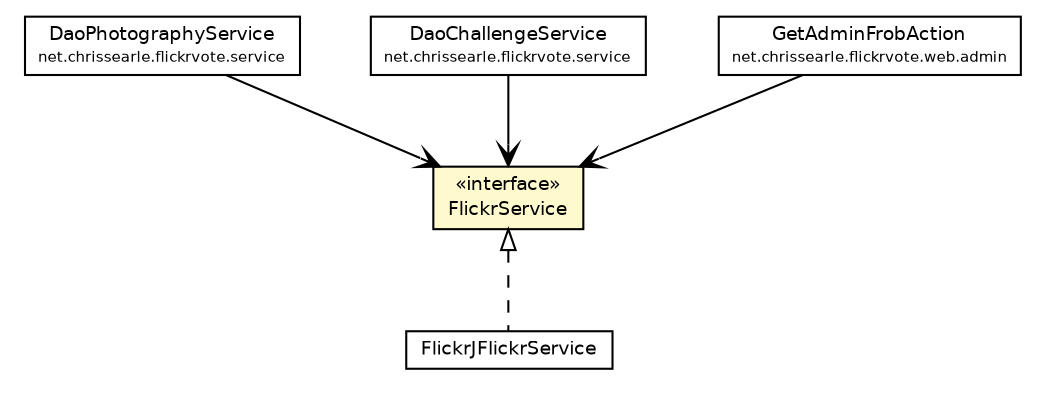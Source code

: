 #!/usr/local/bin/dot
#
# Class diagram 
# Generated by UmlGraph version 4.6 (http://www.spinellis.gr/sw/umlgraph)
#

digraph G {
	edge [fontname="Helvetica",fontsize=10,labelfontname="Helvetica",labelfontsize=10];
	node [fontname="Helvetica",fontsize=10,shape=plaintext];
	// net.chrissearle.flickrvote.flickr.FlickrService
	c2656 [label=<<table border="0" cellborder="1" cellspacing="0" cellpadding="2" port="p" bgcolor="lemonChiffon" href="./FlickrService.html">
		<tr><td><table border="0" cellspacing="0" cellpadding="1">
			<tr><td> &laquo;interface&raquo; </td></tr>
			<tr><td> FlickrService </td></tr>
		</table></td></tr>
		</table>>, fontname="Helvetica", fontcolor="black", fontsize=9.0];
	// net.chrissearle.flickrvote.flickr.FlickrJFlickrService
	c2658 [label=<<table border="0" cellborder="1" cellspacing="0" cellpadding="2" port="p" href="./FlickrJFlickrService.html">
		<tr><td><table border="0" cellspacing="0" cellpadding="1">
			<tr><td> FlickrJFlickrService </td></tr>
		</table></td></tr>
		</table>>, fontname="Helvetica", fontcolor="black", fontsize=9.0];
	// net.chrissearle.flickrvote.service.DaoPhotographyService
	c2676 [label=<<table border="0" cellborder="1" cellspacing="0" cellpadding="2" port="p" href="../service/DaoPhotographyService.html">
		<tr><td><table border="0" cellspacing="0" cellpadding="1">
			<tr><td> DaoPhotographyService </td></tr>
			<tr><td><font point-size="7.0"> net.chrissearle.flickrvote.service </font></td></tr>
		</table></td></tr>
		</table>>, fontname="Helvetica", fontcolor="black", fontsize=9.0];
	// net.chrissearle.flickrvote.service.DaoChallengeService
	c2677 [label=<<table border="0" cellborder="1" cellspacing="0" cellpadding="2" port="p" href="../service/DaoChallengeService.html">
		<tr><td><table border="0" cellspacing="0" cellpadding="1">
			<tr><td> DaoChallengeService </td></tr>
			<tr><td><font point-size="7.0"> net.chrissearle.flickrvote.service </font></td></tr>
		</table></td></tr>
		</table>>, fontname="Helvetica", fontcolor="black", fontsize=9.0];
	// net.chrissearle.flickrvote.web.admin.GetAdminFrobAction
	c2708 [label=<<table border="0" cellborder="1" cellspacing="0" cellpadding="2" port="p" href="../web/admin/GetAdminFrobAction.html">
		<tr><td><table border="0" cellspacing="0" cellpadding="1">
			<tr><td> GetAdminFrobAction </td></tr>
			<tr><td><font point-size="7.0"> net.chrissearle.flickrvote.web.admin </font></td></tr>
		</table></td></tr>
		</table>>, fontname="Helvetica", fontcolor="black", fontsize=9.0];
	//net.chrissearle.flickrvote.flickr.FlickrJFlickrService implements net.chrissearle.flickrvote.flickr.FlickrService
	c2656:p -> c2658:p [dir=back,arrowtail=empty,style=dashed];
	// net.chrissearle.flickrvote.service.DaoPhotographyService NAVASSOC net.chrissearle.flickrvote.flickr.FlickrService
	c2676:p -> c2656:p [taillabel="", label="", headlabel="", fontname="Helvetica", fontcolor="black", fontsize=10.0, color="black", arrowhead=open];
	// net.chrissearle.flickrvote.service.DaoChallengeService NAVASSOC net.chrissearle.flickrvote.flickr.FlickrService
	c2677:p -> c2656:p [taillabel="", label="", headlabel="", fontname="Helvetica", fontcolor="black", fontsize=10.0, color="black", arrowhead=open];
	// net.chrissearle.flickrvote.web.admin.GetAdminFrobAction NAVASSOC net.chrissearle.flickrvote.flickr.FlickrService
	c2708:p -> c2656:p [taillabel="", label="", headlabel="", fontname="Helvetica", fontcolor="black", fontsize=10.0, color="black", arrowhead=open];
}

